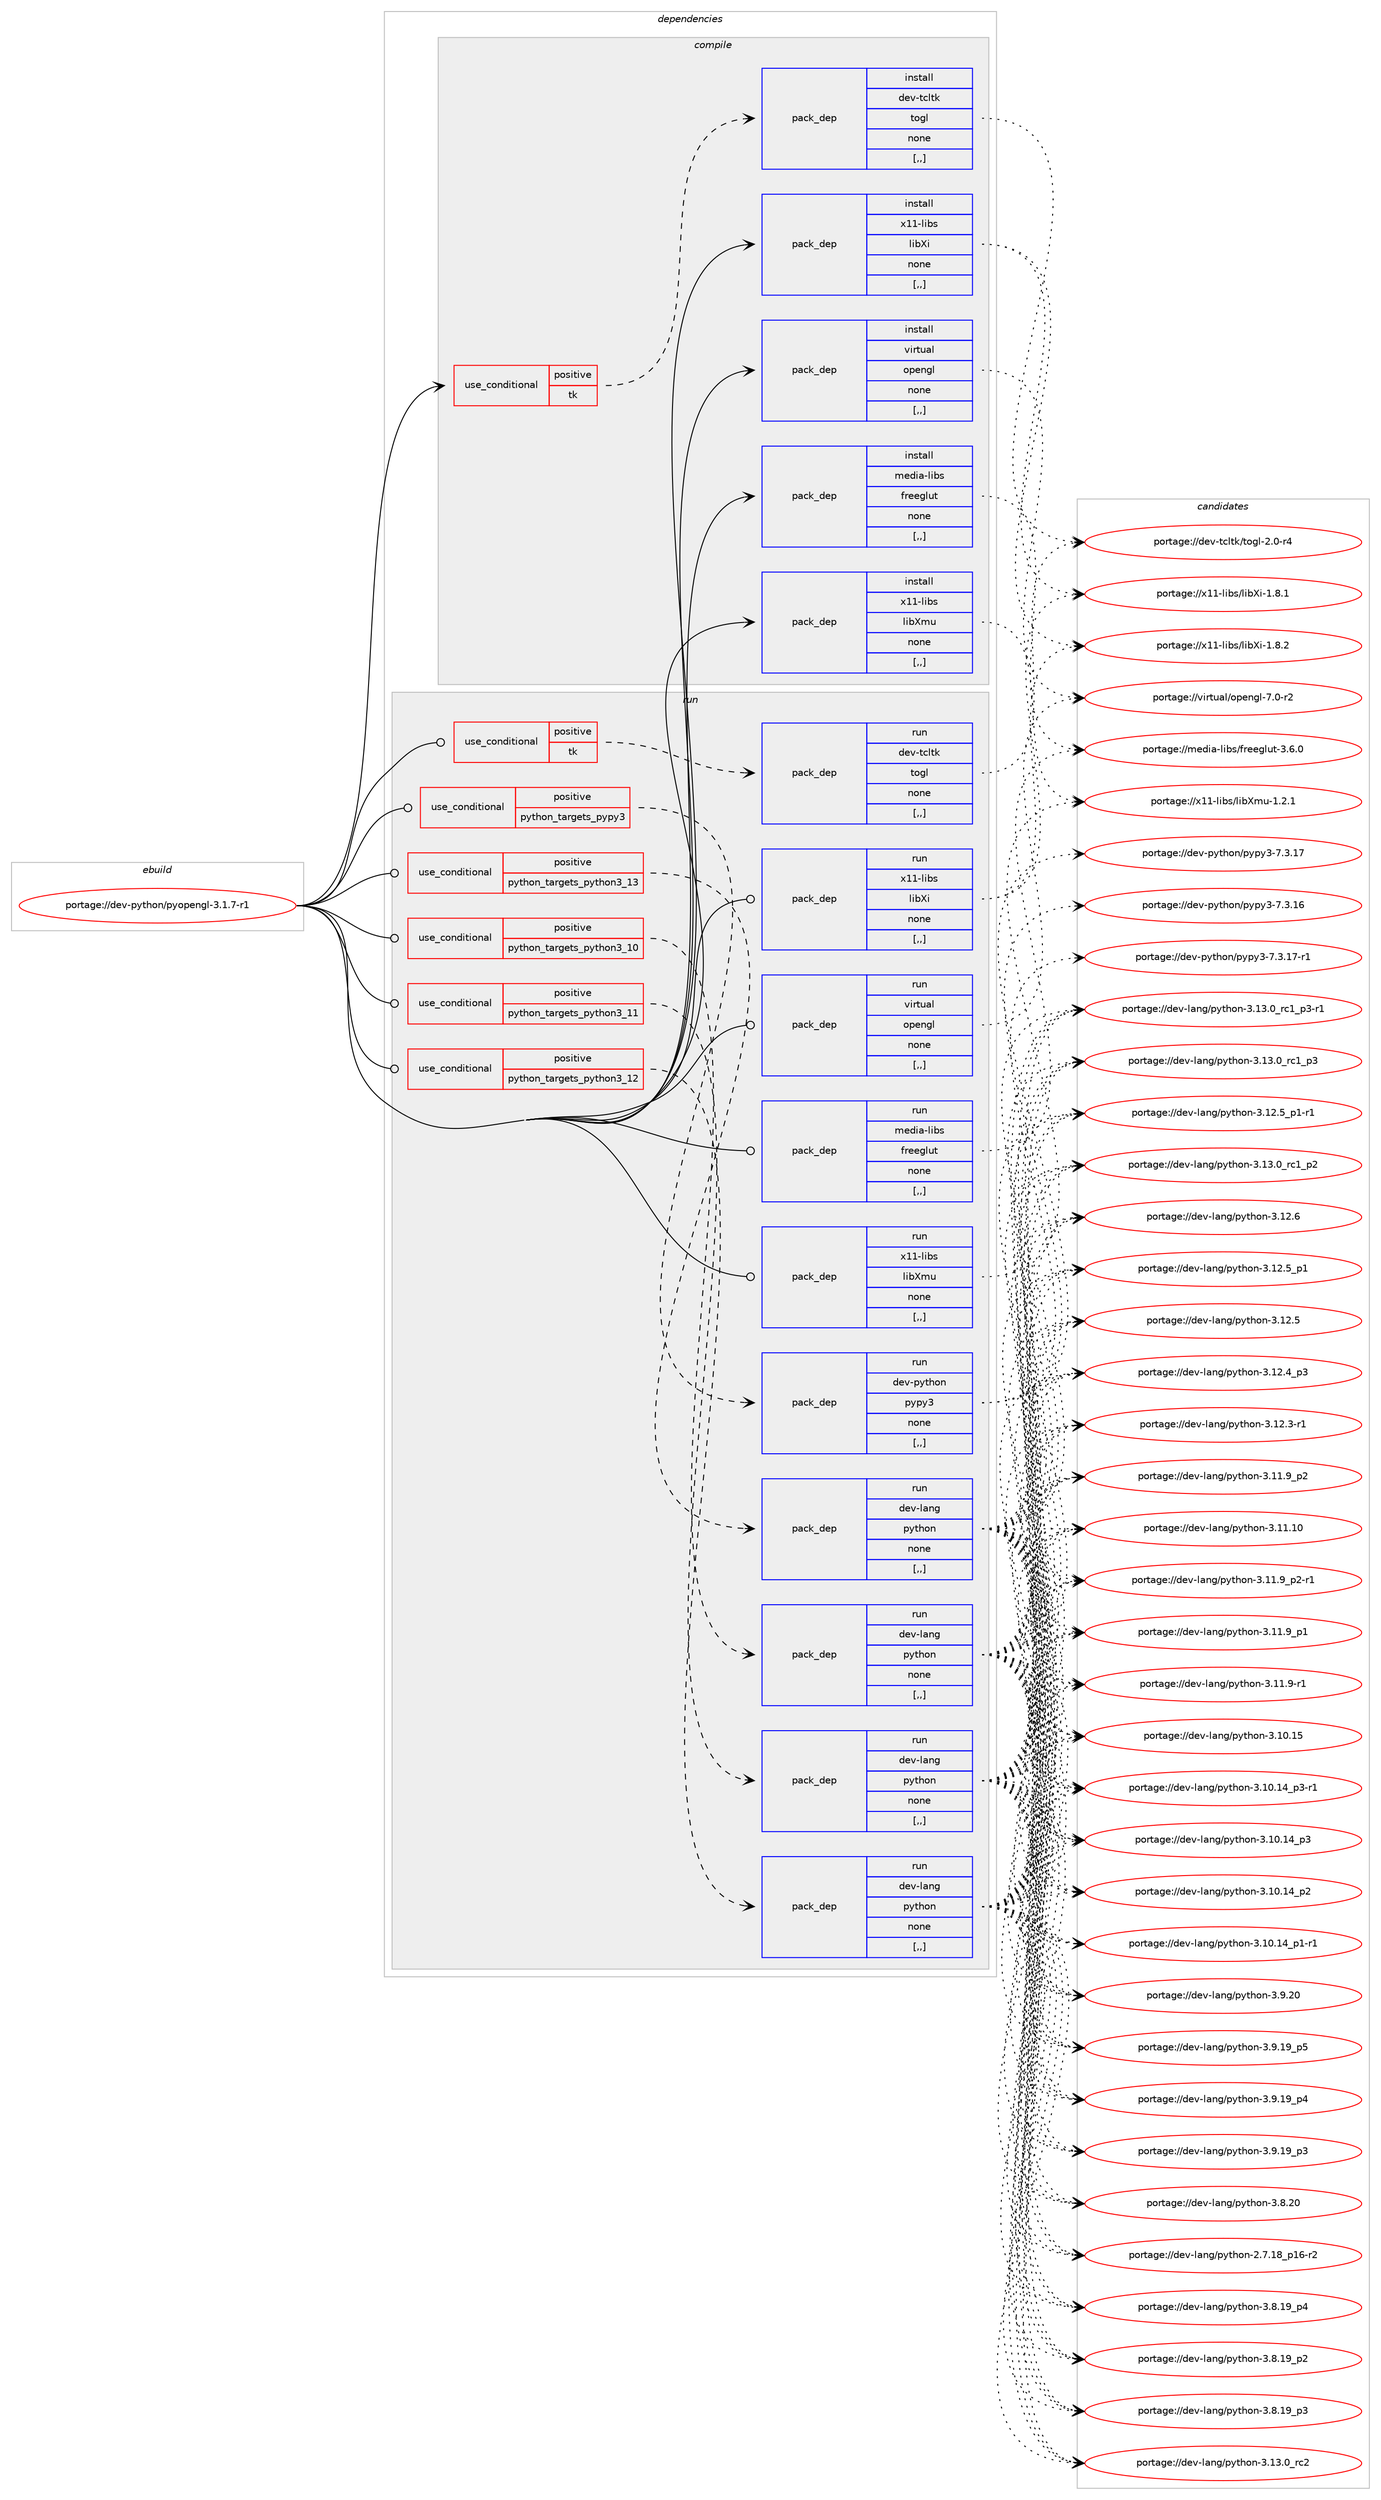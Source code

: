 digraph prolog {

# *************
# Graph options
# *************

newrank=true;
concentrate=true;
compound=true;
graph [rankdir=LR,fontname=Helvetica,fontsize=10,ranksep=1.5];#, ranksep=2.5, nodesep=0.2];
edge  [arrowhead=vee];
node  [fontname=Helvetica,fontsize=10];

# **********
# The ebuild
# **********

subgraph cluster_leftcol {
color=gray;
label=<<i>ebuild</i>>;
id [label="portage://dev-python/pyopengl-3.1.7-r1", color=red, width=4, href="../dev-python/pyopengl-3.1.7-r1.svg"];
}

# ****************
# The dependencies
# ****************

subgraph cluster_midcol {
color=gray;
label=<<i>dependencies</i>>;
subgraph cluster_compile {
fillcolor="#eeeeee";
style=filled;
label=<<i>compile</i>>;
subgraph cond167762 {
dependency652232 [label=<<TABLE BORDER="0" CELLBORDER="1" CELLSPACING="0" CELLPADDING="4"><TR><TD ROWSPAN="3" CELLPADDING="10">use_conditional</TD></TR><TR><TD>positive</TD></TR><TR><TD>tk</TD></TR></TABLE>>, shape=none, color=red];
subgraph pack479641 {
dependency652233 [label=<<TABLE BORDER="0" CELLBORDER="1" CELLSPACING="0" CELLPADDING="4" WIDTH="220"><TR><TD ROWSPAN="6" CELLPADDING="30">pack_dep</TD></TR><TR><TD WIDTH="110">install</TD></TR><TR><TD>dev-tcltk</TD></TR><TR><TD>togl</TD></TR><TR><TD>none</TD></TR><TR><TD>[,,]</TD></TR></TABLE>>, shape=none, color=blue];
}
dependency652232:e -> dependency652233:w [weight=20,style="dashed",arrowhead="vee"];
}
id:e -> dependency652232:w [weight=20,style="solid",arrowhead="vee"];
subgraph pack479642 {
dependency652234 [label=<<TABLE BORDER="0" CELLBORDER="1" CELLSPACING="0" CELLPADDING="4" WIDTH="220"><TR><TD ROWSPAN="6" CELLPADDING="30">pack_dep</TD></TR><TR><TD WIDTH="110">install</TD></TR><TR><TD>media-libs</TD></TR><TR><TD>freeglut</TD></TR><TR><TD>none</TD></TR><TR><TD>[,,]</TD></TR></TABLE>>, shape=none, color=blue];
}
id:e -> dependency652234:w [weight=20,style="solid",arrowhead="vee"];
subgraph pack479643 {
dependency652235 [label=<<TABLE BORDER="0" CELLBORDER="1" CELLSPACING="0" CELLPADDING="4" WIDTH="220"><TR><TD ROWSPAN="6" CELLPADDING="30">pack_dep</TD></TR><TR><TD WIDTH="110">install</TD></TR><TR><TD>virtual</TD></TR><TR><TD>opengl</TD></TR><TR><TD>none</TD></TR><TR><TD>[,,]</TD></TR></TABLE>>, shape=none, color=blue];
}
id:e -> dependency652235:w [weight=20,style="solid",arrowhead="vee"];
subgraph pack479644 {
dependency652236 [label=<<TABLE BORDER="0" CELLBORDER="1" CELLSPACING="0" CELLPADDING="4" WIDTH="220"><TR><TD ROWSPAN="6" CELLPADDING="30">pack_dep</TD></TR><TR><TD WIDTH="110">install</TD></TR><TR><TD>x11-libs</TD></TR><TR><TD>libXi</TD></TR><TR><TD>none</TD></TR><TR><TD>[,,]</TD></TR></TABLE>>, shape=none, color=blue];
}
id:e -> dependency652236:w [weight=20,style="solid",arrowhead="vee"];
subgraph pack479645 {
dependency652237 [label=<<TABLE BORDER="0" CELLBORDER="1" CELLSPACING="0" CELLPADDING="4" WIDTH="220"><TR><TD ROWSPAN="6" CELLPADDING="30">pack_dep</TD></TR><TR><TD WIDTH="110">install</TD></TR><TR><TD>x11-libs</TD></TR><TR><TD>libXmu</TD></TR><TR><TD>none</TD></TR><TR><TD>[,,]</TD></TR></TABLE>>, shape=none, color=blue];
}
id:e -> dependency652237:w [weight=20,style="solid",arrowhead="vee"];
}
subgraph cluster_compileandrun {
fillcolor="#eeeeee";
style=filled;
label=<<i>compile and run</i>>;
}
subgraph cluster_run {
fillcolor="#eeeeee";
style=filled;
label=<<i>run</i>>;
subgraph cond167763 {
dependency652238 [label=<<TABLE BORDER="0" CELLBORDER="1" CELLSPACING="0" CELLPADDING="4"><TR><TD ROWSPAN="3" CELLPADDING="10">use_conditional</TD></TR><TR><TD>positive</TD></TR><TR><TD>python_targets_pypy3</TD></TR></TABLE>>, shape=none, color=red];
subgraph pack479646 {
dependency652239 [label=<<TABLE BORDER="0" CELLBORDER="1" CELLSPACING="0" CELLPADDING="4" WIDTH="220"><TR><TD ROWSPAN="6" CELLPADDING="30">pack_dep</TD></TR><TR><TD WIDTH="110">run</TD></TR><TR><TD>dev-python</TD></TR><TR><TD>pypy3</TD></TR><TR><TD>none</TD></TR><TR><TD>[,,]</TD></TR></TABLE>>, shape=none, color=blue];
}
dependency652238:e -> dependency652239:w [weight=20,style="dashed",arrowhead="vee"];
}
id:e -> dependency652238:w [weight=20,style="solid",arrowhead="odot"];
subgraph cond167764 {
dependency652240 [label=<<TABLE BORDER="0" CELLBORDER="1" CELLSPACING="0" CELLPADDING="4"><TR><TD ROWSPAN="3" CELLPADDING="10">use_conditional</TD></TR><TR><TD>positive</TD></TR><TR><TD>python_targets_python3_10</TD></TR></TABLE>>, shape=none, color=red];
subgraph pack479647 {
dependency652241 [label=<<TABLE BORDER="0" CELLBORDER="1" CELLSPACING="0" CELLPADDING="4" WIDTH="220"><TR><TD ROWSPAN="6" CELLPADDING="30">pack_dep</TD></TR><TR><TD WIDTH="110">run</TD></TR><TR><TD>dev-lang</TD></TR><TR><TD>python</TD></TR><TR><TD>none</TD></TR><TR><TD>[,,]</TD></TR></TABLE>>, shape=none, color=blue];
}
dependency652240:e -> dependency652241:w [weight=20,style="dashed",arrowhead="vee"];
}
id:e -> dependency652240:w [weight=20,style="solid",arrowhead="odot"];
subgraph cond167765 {
dependency652242 [label=<<TABLE BORDER="0" CELLBORDER="1" CELLSPACING="0" CELLPADDING="4"><TR><TD ROWSPAN="3" CELLPADDING="10">use_conditional</TD></TR><TR><TD>positive</TD></TR><TR><TD>python_targets_python3_11</TD></TR></TABLE>>, shape=none, color=red];
subgraph pack479648 {
dependency652243 [label=<<TABLE BORDER="0" CELLBORDER="1" CELLSPACING="0" CELLPADDING="4" WIDTH="220"><TR><TD ROWSPAN="6" CELLPADDING="30">pack_dep</TD></TR><TR><TD WIDTH="110">run</TD></TR><TR><TD>dev-lang</TD></TR><TR><TD>python</TD></TR><TR><TD>none</TD></TR><TR><TD>[,,]</TD></TR></TABLE>>, shape=none, color=blue];
}
dependency652242:e -> dependency652243:w [weight=20,style="dashed",arrowhead="vee"];
}
id:e -> dependency652242:w [weight=20,style="solid",arrowhead="odot"];
subgraph cond167766 {
dependency652244 [label=<<TABLE BORDER="0" CELLBORDER="1" CELLSPACING="0" CELLPADDING="4"><TR><TD ROWSPAN="3" CELLPADDING="10">use_conditional</TD></TR><TR><TD>positive</TD></TR><TR><TD>python_targets_python3_12</TD></TR></TABLE>>, shape=none, color=red];
subgraph pack479649 {
dependency652245 [label=<<TABLE BORDER="0" CELLBORDER="1" CELLSPACING="0" CELLPADDING="4" WIDTH="220"><TR><TD ROWSPAN="6" CELLPADDING="30">pack_dep</TD></TR><TR><TD WIDTH="110">run</TD></TR><TR><TD>dev-lang</TD></TR><TR><TD>python</TD></TR><TR><TD>none</TD></TR><TR><TD>[,,]</TD></TR></TABLE>>, shape=none, color=blue];
}
dependency652244:e -> dependency652245:w [weight=20,style="dashed",arrowhead="vee"];
}
id:e -> dependency652244:w [weight=20,style="solid",arrowhead="odot"];
subgraph cond167767 {
dependency652246 [label=<<TABLE BORDER="0" CELLBORDER="1" CELLSPACING="0" CELLPADDING="4"><TR><TD ROWSPAN="3" CELLPADDING="10">use_conditional</TD></TR><TR><TD>positive</TD></TR><TR><TD>python_targets_python3_13</TD></TR></TABLE>>, shape=none, color=red];
subgraph pack479650 {
dependency652247 [label=<<TABLE BORDER="0" CELLBORDER="1" CELLSPACING="0" CELLPADDING="4" WIDTH="220"><TR><TD ROWSPAN="6" CELLPADDING="30">pack_dep</TD></TR><TR><TD WIDTH="110">run</TD></TR><TR><TD>dev-lang</TD></TR><TR><TD>python</TD></TR><TR><TD>none</TD></TR><TR><TD>[,,]</TD></TR></TABLE>>, shape=none, color=blue];
}
dependency652246:e -> dependency652247:w [weight=20,style="dashed",arrowhead="vee"];
}
id:e -> dependency652246:w [weight=20,style="solid",arrowhead="odot"];
subgraph cond167768 {
dependency652248 [label=<<TABLE BORDER="0" CELLBORDER="1" CELLSPACING="0" CELLPADDING="4"><TR><TD ROWSPAN="3" CELLPADDING="10">use_conditional</TD></TR><TR><TD>positive</TD></TR><TR><TD>tk</TD></TR></TABLE>>, shape=none, color=red];
subgraph pack479651 {
dependency652249 [label=<<TABLE BORDER="0" CELLBORDER="1" CELLSPACING="0" CELLPADDING="4" WIDTH="220"><TR><TD ROWSPAN="6" CELLPADDING="30">pack_dep</TD></TR><TR><TD WIDTH="110">run</TD></TR><TR><TD>dev-tcltk</TD></TR><TR><TD>togl</TD></TR><TR><TD>none</TD></TR><TR><TD>[,,]</TD></TR></TABLE>>, shape=none, color=blue];
}
dependency652248:e -> dependency652249:w [weight=20,style="dashed",arrowhead="vee"];
}
id:e -> dependency652248:w [weight=20,style="solid",arrowhead="odot"];
subgraph pack479652 {
dependency652250 [label=<<TABLE BORDER="0" CELLBORDER="1" CELLSPACING="0" CELLPADDING="4" WIDTH="220"><TR><TD ROWSPAN="6" CELLPADDING="30">pack_dep</TD></TR><TR><TD WIDTH="110">run</TD></TR><TR><TD>media-libs</TD></TR><TR><TD>freeglut</TD></TR><TR><TD>none</TD></TR><TR><TD>[,,]</TD></TR></TABLE>>, shape=none, color=blue];
}
id:e -> dependency652250:w [weight=20,style="solid",arrowhead="odot"];
subgraph pack479653 {
dependency652251 [label=<<TABLE BORDER="0" CELLBORDER="1" CELLSPACING="0" CELLPADDING="4" WIDTH="220"><TR><TD ROWSPAN="6" CELLPADDING="30">pack_dep</TD></TR><TR><TD WIDTH="110">run</TD></TR><TR><TD>virtual</TD></TR><TR><TD>opengl</TD></TR><TR><TD>none</TD></TR><TR><TD>[,,]</TD></TR></TABLE>>, shape=none, color=blue];
}
id:e -> dependency652251:w [weight=20,style="solid",arrowhead="odot"];
subgraph pack479654 {
dependency652252 [label=<<TABLE BORDER="0" CELLBORDER="1" CELLSPACING="0" CELLPADDING="4" WIDTH="220"><TR><TD ROWSPAN="6" CELLPADDING="30">pack_dep</TD></TR><TR><TD WIDTH="110">run</TD></TR><TR><TD>x11-libs</TD></TR><TR><TD>libXi</TD></TR><TR><TD>none</TD></TR><TR><TD>[,,]</TD></TR></TABLE>>, shape=none, color=blue];
}
id:e -> dependency652252:w [weight=20,style="solid",arrowhead="odot"];
subgraph pack479655 {
dependency652253 [label=<<TABLE BORDER="0" CELLBORDER="1" CELLSPACING="0" CELLPADDING="4" WIDTH="220"><TR><TD ROWSPAN="6" CELLPADDING="30">pack_dep</TD></TR><TR><TD WIDTH="110">run</TD></TR><TR><TD>x11-libs</TD></TR><TR><TD>libXmu</TD></TR><TR><TD>none</TD></TR><TR><TD>[,,]</TD></TR></TABLE>>, shape=none, color=blue];
}
id:e -> dependency652253:w [weight=20,style="solid",arrowhead="odot"];
}
}

# **************
# The candidates
# **************

subgraph cluster_choices {
rank=same;
color=gray;
label=<<i>candidates</i>>;

subgraph choice479641 {
color=black;
nodesep=1;
choice100101118451169910811610747116111103108455046484511452 [label="portage://dev-tcltk/togl-2.0-r4", color=red, width=4,href="../dev-tcltk/togl-2.0-r4.svg"];
dependency652233:e -> choice100101118451169910811610747116111103108455046484511452:w [style=dotted,weight="100"];
}
subgraph choice479642 {
color=black;
nodesep=1;
choice10910110010597451081059811547102114101101103108117116455146544648 [label="portage://media-libs/freeglut-3.6.0", color=red, width=4,href="../media-libs/freeglut-3.6.0.svg"];
dependency652234:e -> choice10910110010597451081059811547102114101101103108117116455146544648:w [style=dotted,weight="100"];
}
subgraph choice479643 {
color=black;
nodesep=1;
choice1181051141161179710847111112101110103108455546484511450 [label="portage://virtual/opengl-7.0-r2", color=red, width=4,href="../virtual/opengl-7.0-r2.svg"];
dependency652235:e -> choice1181051141161179710847111112101110103108455546484511450:w [style=dotted,weight="100"];
}
subgraph choice479644 {
color=black;
nodesep=1;
choice12049494510810598115471081059888105454946564650 [label="portage://x11-libs/libXi-1.8.2", color=red, width=4,href="../x11-libs/libXi-1.8.2.svg"];
choice12049494510810598115471081059888105454946564649 [label="portage://x11-libs/libXi-1.8.1", color=red, width=4,href="../x11-libs/libXi-1.8.1.svg"];
dependency652236:e -> choice12049494510810598115471081059888105454946564650:w [style=dotted,weight="100"];
dependency652236:e -> choice12049494510810598115471081059888105454946564649:w [style=dotted,weight="100"];
}
subgraph choice479645 {
color=black;
nodesep=1;
choice12049494510810598115471081059888109117454946504649 [label="portage://x11-libs/libXmu-1.2.1", color=red, width=4,href="../x11-libs/libXmu-1.2.1.svg"];
dependency652237:e -> choice12049494510810598115471081059888109117454946504649:w [style=dotted,weight="100"];
}
subgraph choice479646 {
color=black;
nodesep=1;
choice100101118451121211161041111104711212111212151455546514649554511449 [label="portage://dev-python/pypy3-7.3.17-r1", color=red, width=4,href="../dev-python/pypy3-7.3.17-r1.svg"];
choice10010111845112121116104111110471121211121215145554651464955 [label="portage://dev-python/pypy3-7.3.17", color=red, width=4,href="../dev-python/pypy3-7.3.17.svg"];
choice10010111845112121116104111110471121211121215145554651464954 [label="portage://dev-python/pypy3-7.3.16", color=red, width=4,href="../dev-python/pypy3-7.3.16.svg"];
dependency652239:e -> choice100101118451121211161041111104711212111212151455546514649554511449:w [style=dotted,weight="100"];
dependency652239:e -> choice10010111845112121116104111110471121211121215145554651464955:w [style=dotted,weight="100"];
dependency652239:e -> choice10010111845112121116104111110471121211121215145554651464954:w [style=dotted,weight="100"];
}
subgraph choice479647 {
color=black;
nodesep=1;
choice10010111845108971101034711212111610411111045514649514648951149950 [label="portage://dev-lang/python-3.13.0_rc2", color=red, width=4,href="../dev-lang/python-3.13.0_rc2.svg"];
choice1001011184510897110103471121211161041111104551464951464895114994995112514511449 [label="portage://dev-lang/python-3.13.0_rc1_p3-r1", color=red, width=4,href="../dev-lang/python-3.13.0_rc1_p3-r1.svg"];
choice100101118451089711010347112121116104111110455146495146489511499499511251 [label="portage://dev-lang/python-3.13.0_rc1_p3", color=red, width=4,href="../dev-lang/python-3.13.0_rc1_p3.svg"];
choice100101118451089711010347112121116104111110455146495146489511499499511250 [label="portage://dev-lang/python-3.13.0_rc1_p2", color=red, width=4,href="../dev-lang/python-3.13.0_rc1_p2.svg"];
choice10010111845108971101034711212111610411111045514649504654 [label="portage://dev-lang/python-3.12.6", color=red, width=4,href="../dev-lang/python-3.12.6.svg"];
choice1001011184510897110103471121211161041111104551464950465395112494511449 [label="portage://dev-lang/python-3.12.5_p1-r1", color=red, width=4,href="../dev-lang/python-3.12.5_p1-r1.svg"];
choice100101118451089711010347112121116104111110455146495046539511249 [label="portage://dev-lang/python-3.12.5_p1", color=red, width=4,href="../dev-lang/python-3.12.5_p1.svg"];
choice10010111845108971101034711212111610411111045514649504653 [label="portage://dev-lang/python-3.12.5", color=red, width=4,href="../dev-lang/python-3.12.5.svg"];
choice100101118451089711010347112121116104111110455146495046529511251 [label="portage://dev-lang/python-3.12.4_p3", color=red, width=4,href="../dev-lang/python-3.12.4_p3.svg"];
choice100101118451089711010347112121116104111110455146495046514511449 [label="portage://dev-lang/python-3.12.3-r1", color=red, width=4,href="../dev-lang/python-3.12.3-r1.svg"];
choice1001011184510897110103471121211161041111104551464949464948 [label="portage://dev-lang/python-3.11.10", color=red, width=4,href="../dev-lang/python-3.11.10.svg"];
choice1001011184510897110103471121211161041111104551464949465795112504511449 [label="portage://dev-lang/python-3.11.9_p2-r1", color=red, width=4,href="../dev-lang/python-3.11.9_p2-r1.svg"];
choice100101118451089711010347112121116104111110455146494946579511250 [label="portage://dev-lang/python-3.11.9_p2", color=red, width=4,href="../dev-lang/python-3.11.9_p2.svg"];
choice100101118451089711010347112121116104111110455146494946579511249 [label="portage://dev-lang/python-3.11.9_p1", color=red, width=4,href="../dev-lang/python-3.11.9_p1.svg"];
choice100101118451089711010347112121116104111110455146494946574511449 [label="portage://dev-lang/python-3.11.9-r1", color=red, width=4,href="../dev-lang/python-3.11.9-r1.svg"];
choice1001011184510897110103471121211161041111104551464948464953 [label="portage://dev-lang/python-3.10.15", color=red, width=4,href="../dev-lang/python-3.10.15.svg"];
choice100101118451089711010347112121116104111110455146494846495295112514511449 [label="portage://dev-lang/python-3.10.14_p3-r1", color=red, width=4,href="../dev-lang/python-3.10.14_p3-r1.svg"];
choice10010111845108971101034711212111610411111045514649484649529511251 [label="portage://dev-lang/python-3.10.14_p3", color=red, width=4,href="../dev-lang/python-3.10.14_p3.svg"];
choice10010111845108971101034711212111610411111045514649484649529511250 [label="portage://dev-lang/python-3.10.14_p2", color=red, width=4,href="../dev-lang/python-3.10.14_p2.svg"];
choice100101118451089711010347112121116104111110455146494846495295112494511449 [label="portage://dev-lang/python-3.10.14_p1-r1", color=red, width=4,href="../dev-lang/python-3.10.14_p1-r1.svg"];
choice10010111845108971101034711212111610411111045514657465048 [label="portage://dev-lang/python-3.9.20", color=red, width=4,href="../dev-lang/python-3.9.20.svg"];
choice100101118451089711010347112121116104111110455146574649579511253 [label="portage://dev-lang/python-3.9.19_p5", color=red, width=4,href="../dev-lang/python-3.9.19_p5.svg"];
choice100101118451089711010347112121116104111110455146574649579511252 [label="portage://dev-lang/python-3.9.19_p4", color=red, width=4,href="../dev-lang/python-3.9.19_p4.svg"];
choice100101118451089711010347112121116104111110455146574649579511251 [label="portage://dev-lang/python-3.9.19_p3", color=red, width=4,href="../dev-lang/python-3.9.19_p3.svg"];
choice10010111845108971101034711212111610411111045514656465048 [label="portage://dev-lang/python-3.8.20", color=red, width=4,href="../dev-lang/python-3.8.20.svg"];
choice100101118451089711010347112121116104111110455146564649579511252 [label="portage://dev-lang/python-3.8.19_p4", color=red, width=4,href="../dev-lang/python-3.8.19_p4.svg"];
choice100101118451089711010347112121116104111110455146564649579511251 [label="portage://dev-lang/python-3.8.19_p3", color=red, width=4,href="../dev-lang/python-3.8.19_p3.svg"];
choice100101118451089711010347112121116104111110455146564649579511250 [label="portage://dev-lang/python-3.8.19_p2", color=red, width=4,href="../dev-lang/python-3.8.19_p2.svg"];
choice100101118451089711010347112121116104111110455046554649569511249544511450 [label="portage://dev-lang/python-2.7.18_p16-r2", color=red, width=4,href="../dev-lang/python-2.7.18_p16-r2.svg"];
dependency652241:e -> choice10010111845108971101034711212111610411111045514649514648951149950:w [style=dotted,weight="100"];
dependency652241:e -> choice1001011184510897110103471121211161041111104551464951464895114994995112514511449:w [style=dotted,weight="100"];
dependency652241:e -> choice100101118451089711010347112121116104111110455146495146489511499499511251:w [style=dotted,weight="100"];
dependency652241:e -> choice100101118451089711010347112121116104111110455146495146489511499499511250:w [style=dotted,weight="100"];
dependency652241:e -> choice10010111845108971101034711212111610411111045514649504654:w [style=dotted,weight="100"];
dependency652241:e -> choice1001011184510897110103471121211161041111104551464950465395112494511449:w [style=dotted,weight="100"];
dependency652241:e -> choice100101118451089711010347112121116104111110455146495046539511249:w [style=dotted,weight="100"];
dependency652241:e -> choice10010111845108971101034711212111610411111045514649504653:w [style=dotted,weight="100"];
dependency652241:e -> choice100101118451089711010347112121116104111110455146495046529511251:w [style=dotted,weight="100"];
dependency652241:e -> choice100101118451089711010347112121116104111110455146495046514511449:w [style=dotted,weight="100"];
dependency652241:e -> choice1001011184510897110103471121211161041111104551464949464948:w [style=dotted,weight="100"];
dependency652241:e -> choice1001011184510897110103471121211161041111104551464949465795112504511449:w [style=dotted,weight="100"];
dependency652241:e -> choice100101118451089711010347112121116104111110455146494946579511250:w [style=dotted,weight="100"];
dependency652241:e -> choice100101118451089711010347112121116104111110455146494946579511249:w [style=dotted,weight="100"];
dependency652241:e -> choice100101118451089711010347112121116104111110455146494946574511449:w [style=dotted,weight="100"];
dependency652241:e -> choice1001011184510897110103471121211161041111104551464948464953:w [style=dotted,weight="100"];
dependency652241:e -> choice100101118451089711010347112121116104111110455146494846495295112514511449:w [style=dotted,weight="100"];
dependency652241:e -> choice10010111845108971101034711212111610411111045514649484649529511251:w [style=dotted,weight="100"];
dependency652241:e -> choice10010111845108971101034711212111610411111045514649484649529511250:w [style=dotted,weight="100"];
dependency652241:e -> choice100101118451089711010347112121116104111110455146494846495295112494511449:w [style=dotted,weight="100"];
dependency652241:e -> choice10010111845108971101034711212111610411111045514657465048:w [style=dotted,weight="100"];
dependency652241:e -> choice100101118451089711010347112121116104111110455146574649579511253:w [style=dotted,weight="100"];
dependency652241:e -> choice100101118451089711010347112121116104111110455146574649579511252:w [style=dotted,weight="100"];
dependency652241:e -> choice100101118451089711010347112121116104111110455146574649579511251:w [style=dotted,weight="100"];
dependency652241:e -> choice10010111845108971101034711212111610411111045514656465048:w [style=dotted,weight="100"];
dependency652241:e -> choice100101118451089711010347112121116104111110455146564649579511252:w [style=dotted,weight="100"];
dependency652241:e -> choice100101118451089711010347112121116104111110455146564649579511251:w [style=dotted,weight="100"];
dependency652241:e -> choice100101118451089711010347112121116104111110455146564649579511250:w [style=dotted,weight="100"];
dependency652241:e -> choice100101118451089711010347112121116104111110455046554649569511249544511450:w [style=dotted,weight="100"];
}
subgraph choice479648 {
color=black;
nodesep=1;
choice10010111845108971101034711212111610411111045514649514648951149950 [label="portage://dev-lang/python-3.13.0_rc2", color=red, width=4,href="../dev-lang/python-3.13.0_rc2.svg"];
choice1001011184510897110103471121211161041111104551464951464895114994995112514511449 [label="portage://dev-lang/python-3.13.0_rc1_p3-r1", color=red, width=4,href="../dev-lang/python-3.13.0_rc1_p3-r1.svg"];
choice100101118451089711010347112121116104111110455146495146489511499499511251 [label="portage://dev-lang/python-3.13.0_rc1_p3", color=red, width=4,href="../dev-lang/python-3.13.0_rc1_p3.svg"];
choice100101118451089711010347112121116104111110455146495146489511499499511250 [label="portage://dev-lang/python-3.13.0_rc1_p2", color=red, width=4,href="../dev-lang/python-3.13.0_rc1_p2.svg"];
choice10010111845108971101034711212111610411111045514649504654 [label="portage://dev-lang/python-3.12.6", color=red, width=4,href="../dev-lang/python-3.12.6.svg"];
choice1001011184510897110103471121211161041111104551464950465395112494511449 [label="portage://dev-lang/python-3.12.5_p1-r1", color=red, width=4,href="../dev-lang/python-3.12.5_p1-r1.svg"];
choice100101118451089711010347112121116104111110455146495046539511249 [label="portage://dev-lang/python-3.12.5_p1", color=red, width=4,href="../dev-lang/python-3.12.5_p1.svg"];
choice10010111845108971101034711212111610411111045514649504653 [label="portage://dev-lang/python-3.12.5", color=red, width=4,href="../dev-lang/python-3.12.5.svg"];
choice100101118451089711010347112121116104111110455146495046529511251 [label="portage://dev-lang/python-3.12.4_p3", color=red, width=4,href="../dev-lang/python-3.12.4_p3.svg"];
choice100101118451089711010347112121116104111110455146495046514511449 [label="portage://dev-lang/python-3.12.3-r1", color=red, width=4,href="../dev-lang/python-3.12.3-r1.svg"];
choice1001011184510897110103471121211161041111104551464949464948 [label="portage://dev-lang/python-3.11.10", color=red, width=4,href="../dev-lang/python-3.11.10.svg"];
choice1001011184510897110103471121211161041111104551464949465795112504511449 [label="portage://dev-lang/python-3.11.9_p2-r1", color=red, width=4,href="../dev-lang/python-3.11.9_p2-r1.svg"];
choice100101118451089711010347112121116104111110455146494946579511250 [label="portage://dev-lang/python-3.11.9_p2", color=red, width=4,href="../dev-lang/python-3.11.9_p2.svg"];
choice100101118451089711010347112121116104111110455146494946579511249 [label="portage://dev-lang/python-3.11.9_p1", color=red, width=4,href="../dev-lang/python-3.11.9_p1.svg"];
choice100101118451089711010347112121116104111110455146494946574511449 [label="portage://dev-lang/python-3.11.9-r1", color=red, width=4,href="../dev-lang/python-3.11.9-r1.svg"];
choice1001011184510897110103471121211161041111104551464948464953 [label="portage://dev-lang/python-3.10.15", color=red, width=4,href="../dev-lang/python-3.10.15.svg"];
choice100101118451089711010347112121116104111110455146494846495295112514511449 [label="portage://dev-lang/python-3.10.14_p3-r1", color=red, width=4,href="../dev-lang/python-3.10.14_p3-r1.svg"];
choice10010111845108971101034711212111610411111045514649484649529511251 [label="portage://dev-lang/python-3.10.14_p3", color=red, width=4,href="../dev-lang/python-3.10.14_p3.svg"];
choice10010111845108971101034711212111610411111045514649484649529511250 [label="portage://dev-lang/python-3.10.14_p2", color=red, width=4,href="../dev-lang/python-3.10.14_p2.svg"];
choice100101118451089711010347112121116104111110455146494846495295112494511449 [label="portage://dev-lang/python-3.10.14_p1-r1", color=red, width=4,href="../dev-lang/python-3.10.14_p1-r1.svg"];
choice10010111845108971101034711212111610411111045514657465048 [label="portage://dev-lang/python-3.9.20", color=red, width=4,href="../dev-lang/python-3.9.20.svg"];
choice100101118451089711010347112121116104111110455146574649579511253 [label="portage://dev-lang/python-3.9.19_p5", color=red, width=4,href="../dev-lang/python-3.9.19_p5.svg"];
choice100101118451089711010347112121116104111110455146574649579511252 [label="portage://dev-lang/python-3.9.19_p4", color=red, width=4,href="../dev-lang/python-3.9.19_p4.svg"];
choice100101118451089711010347112121116104111110455146574649579511251 [label="portage://dev-lang/python-3.9.19_p3", color=red, width=4,href="../dev-lang/python-3.9.19_p3.svg"];
choice10010111845108971101034711212111610411111045514656465048 [label="portage://dev-lang/python-3.8.20", color=red, width=4,href="../dev-lang/python-3.8.20.svg"];
choice100101118451089711010347112121116104111110455146564649579511252 [label="portage://dev-lang/python-3.8.19_p4", color=red, width=4,href="../dev-lang/python-3.8.19_p4.svg"];
choice100101118451089711010347112121116104111110455146564649579511251 [label="portage://dev-lang/python-3.8.19_p3", color=red, width=4,href="../dev-lang/python-3.8.19_p3.svg"];
choice100101118451089711010347112121116104111110455146564649579511250 [label="portage://dev-lang/python-3.8.19_p2", color=red, width=4,href="../dev-lang/python-3.8.19_p2.svg"];
choice100101118451089711010347112121116104111110455046554649569511249544511450 [label="portage://dev-lang/python-2.7.18_p16-r2", color=red, width=4,href="../dev-lang/python-2.7.18_p16-r2.svg"];
dependency652243:e -> choice10010111845108971101034711212111610411111045514649514648951149950:w [style=dotted,weight="100"];
dependency652243:e -> choice1001011184510897110103471121211161041111104551464951464895114994995112514511449:w [style=dotted,weight="100"];
dependency652243:e -> choice100101118451089711010347112121116104111110455146495146489511499499511251:w [style=dotted,weight="100"];
dependency652243:e -> choice100101118451089711010347112121116104111110455146495146489511499499511250:w [style=dotted,weight="100"];
dependency652243:e -> choice10010111845108971101034711212111610411111045514649504654:w [style=dotted,weight="100"];
dependency652243:e -> choice1001011184510897110103471121211161041111104551464950465395112494511449:w [style=dotted,weight="100"];
dependency652243:e -> choice100101118451089711010347112121116104111110455146495046539511249:w [style=dotted,weight="100"];
dependency652243:e -> choice10010111845108971101034711212111610411111045514649504653:w [style=dotted,weight="100"];
dependency652243:e -> choice100101118451089711010347112121116104111110455146495046529511251:w [style=dotted,weight="100"];
dependency652243:e -> choice100101118451089711010347112121116104111110455146495046514511449:w [style=dotted,weight="100"];
dependency652243:e -> choice1001011184510897110103471121211161041111104551464949464948:w [style=dotted,weight="100"];
dependency652243:e -> choice1001011184510897110103471121211161041111104551464949465795112504511449:w [style=dotted,weight="100"];
dependency652243:e -> choice100101118451089711010347112121116104111110455146494946579511250:w [style=dotted,weight="100"];
dependency652243:e -> choice100101118451089711010347112121116104111110455146494946579511249:w [style=dotted,weight="100"];
dependency652243:e -> choice100101118451089711010347112121116104111110455146494946574511449:w [style=dotted,weight="100"];
dependency652243:e -> choice1001011184510897110103471121211161041111104551464948464953:w [style=dotted,weight="100"];
dependency652243:e -> choice100101118451089711010347112121116104111110455146494846495295112514511449:w [style=dotted,weight="100"];
dependency652243:e -> choice10010111845108971101034711212111610411111045514649484649529511251:w [style=dotted,weight="100"];
dependency652243:e -> choice10010111845108971101034711212111610411111045514649484649529511250:w [style=dotted,weight="100"];
dependency652243:e -> choice100101118451089711010347112121116104111110455146494846495295112494511449:w [style=dotted,weight="100"];
dependency652243:e -> choice10010111845108971101034711212111610411111045514657465048:w [style=dotted,weight="100"];
dependency652243:e -> choice100101118451089711010347112121116104111110455146574649579511253:w [style=dotted,weight="100"];
dependency652243:e -> choice100101118451089711010347112121116104111110455146574649579511252:w [style=dotted,weight="100"];
dependency652243:e -> choice100101118451089711010347112121116104111110455146574649579511251:w [style=dotted,weight="100"];
dependency652243:e -> choice10010111845108971101034711212111610411111045514656465048:w [style=dotted,weight="100"];
dependency652243:e -> choice100101118451089711010347112121116104111110455146564649579511252:w [style=dotted,weight="100"];
dependency652243:e -> choice100101118451089711010347112121116104111110455146564649579511251:w [style=dotted,weight="100"];
dependency652243:e -> choice100101118451089711010347112121116104111110455146564649579511250:w [style=dotted,weight="100"];
dependency652243:e -> choice100101118451089711010347112121116104111110455046554649569511249544511450:w [style=dotted,weight="100"];
}
subgraph choice479649 {
color=black;
nodesep=1;
choice10010111845108971101034711212111610411111045514649514648951149950 [label="portage://dev-lang/python-3.13.0_rc2", color=red, width=4,href="../dev-lang/python-3.13.0_rc2.svg"];
choice1001011184510897110103471121211161041111104551464951464895114994995112514511449 [label="portage://dev-lang/python-3.13.0_rc1_p3-r1", color=red, width=4,href="../dev-lang/python-3.13.0_rc1_p3-r1.svg"];
choice100101118451089711010347112121116104111110455146495146489511499499511251 [label="portage://dev-lang/python-3.13.0_rc1_p3", color=red, width=4,href="../dev-lang/python-3.13.0_rc1_p3.svg"];
choice100101118451089711010347112121116104111110455146495146489511499499511250 [label="portage://dev-lang/python-3.13.0_rc1_p2", color=red, width=4,href="../dev-lang/python-3.13.0_rc1_p2.svg"];
choice10010111845108971101034711212111610411111045514649504654 [label="portage://dev-lang/python-3.12.6", color=red, width=4,href="../dev-lang/python-3.12.6.svg"];
choice1001011184510897110103471121211161041111104551464950465395112494511449 [label="portage://dev-lang/python-3.12.5_p1-r1", color=red, width=4,href="../dev-lang/python-3.12.5_p1-r1.svg"];
choice100101118451089711010347112121116104111110455146495046539511249 [label="portage://dev-lang/python-3.12.5_p1", color=red, width=4,href="../dev-lang/python-3.12.5_p1.svg"];
choice10010111845108971101034711212111610411111045514649504653 [label="portage://dev-lang/python-3.12.5", color=red, width=4,href="../dev-lang/python-3.12.5.svg"];
choice100101118451089711010347112121116104111110455146495046529511251 [label="portage://dev-lang/python-3.12.4_p3", color=red, width=4,href="../dev-lang/python-3.12.4_p3.svg"];
choice100101118451089711010347112121116104111110455146495046514511449 [label="portage://dev-lang/python-3.12.3-r1", color=red, width=4,href="../dev-lang/python-3.12.3-r1.svg"];
choice1001011184510897110103471121211161041111104551464949464948 [label="portage://dev-lang/python-3.11.10", color=red, width=4,href="../dev-lang/python-3.11.10.svg"];
choice1001011184510897110103471121211161041111104551464949465795112504511449 [label="portage://dev-lang/python-3.11.9_p2-r1", color=red, width=4,href="../dev-lang/python-3.11.9_p2-r1.svg"];
choice100101118451089711010347112121116104111110455146494946579511250 [label="portage://dev-lang/python-3.11.9_p2", color=red, width=4,href="../dev-lang/python-3.11.9_p2.svg"];
choice100101118451089711010347112121116104111110455146494946579511249 [label="portage://dev-lang/python-3.11.9_p1", color=red, width=4,href="../dev-lang/python-3.11.9_p1.svg"];
choice100101118451089711010347112121116104111110455146494946574511449 [label="portage://dev-lang/python-3.11.9-r1", color=red, width=4,href="../dev-lang/python-3.11.9-r1.svg"];
choice1001011184510897110103471121211161041111104551464948464953 [label="portage://dev-lang/python-3.10.15", color=red, width=4,href="../dev-lang/python-3.10.15.svg"];
choice100101118451089711010347112121116104111110455146494846495295112514511449 [label="portage://dev-lang/python-3.10.14_p3-r1", color=red, width=4,href="../dev-lang/python-3.10.14_p3-r1.svg"];
choice10010111845108971101034711212111610411111045514649484649529511251 [label="portage://dev-lang/python-3.10.14_p3", color=red, width=4,href="../dev-lang/python-3.10.14_p3.svg"];
choice10010111845108971101034711212111610411111045514649484649529511250 [label="portage://dev-lang/python-3.10.14_p2", color=red, width=4,href="../dev-lang/python-3.10.14_p2.svg"];
choice100101118451089711010347112121116104111110455146494846495295112494511449 [label="portage://dev-lang/python-3.10.14_p1-r1", color=red, width=4,href="../dev-lang/python-3.10.14_p1-r1.svg"];
choice10010111845108971101034711212111610411111045514657465048 [label="portage://dev-lang/python-3.9.20", color=red, width=4,href="../dev-lang/python-3.9.20.svg"];
choice100101118451089711010347112121116104111110455146574649579511253 [label="portage://dev-lang/python-3.9.19_p5", color=red, width=4,href="../dev-lang/python-3.9.19_p5.svg"];
choice100101118451089711010347112121116104111110455146574649579511252 [label="portage://dev-lang/python-3.9.19_p4", color=red, width=4,href="../dev-lang/python-3.9.19_p4.svg"];
choice100101118451089711010347112121116104111110455146574649579511251 [label="portage://dev-lang/python-3.9.19_p3", color=red, width=4,href="../dev-lang/python-3.9.19_p3.svg"];
choice10010111845108971101034711212111610411111045514656465048 [label="portage://dev-lang/python-3.8.20", color=red, width=4,href="../dev-lang/python-3.8.20.svg"];
choice100101118451089711010347112121116104111110455146564649579511252 [label="portage://dev-lang/python-3.8.19_p4", color=red, width=4,href="../dev-lang/python-3.8.19_p4.svg"];
choice100101118451089711010347112121116104111110455146564649579511251 [label="portage://dev-lang/python-3.8.19_p3", color=red, width=4,href="../dev-lang/python-3.8.19_p3.svg"];
choice100101118451089711010347112121116104111110455146564649579511250 [label="portage://dev-lang/python-3.8.19_p2", color=red, width=4,href="../dev-lang/python-3.8.19_p2.svg"];
choice100101118451089711010347112121116104111110455046554649569511249544511450 [label="portage://dev-lang/python-2.7.18_p16-r2", color=red, width=4,href="../dev-lang/python-2.7.18_p16-r2.svg"];
dependency652245:e -> choice10010111845108971101034711212111610411111045514649514648951149950:w [style=dotted,weight="100"];
dependency652245:e -> choice1001011184510897110103471121211161041111104551464951464895114994995112514511449:w [style=dotted,weight="100"];
dependency652245:e -> choice100101118451089711010347112121116104111110455146495146489511499499511251:w [style=dotted,weight="100"];
dependency652245:e -> choice100101118451089711010347112121116104111110455146495146489511499499511250:w [style=dotted,weight="100"];
dependency652245:e -> choice10010111845108971101034711212111610411111045514649504654:w [style=dotted,weight="100"];
dependency652245:e -> choice1001011184510897110103471121211161041111104551464950465395112494511449:w [style=dotted,weight="100"];
dependency652245:e -> choice100101118451089711010347112121116104111110455146495046539511249:w [style=dotted,weight="100"];
dependency652245:e -> choice10010111845108971101034711212111610411111045514649504653:w [style=dotted,weight="100"];
dependency652245:e -> choice100101118451089711010347112121116104111110455146495046529511251:w [style=dotted,weight="100"];
dependency652245:e -> choice100101118451089711010347112121116104111110455146495046514511449:w [style=dotted,weight="100"];
dependency652245:e -> choice1001011184510897110103471121211161041111104551464949464948:w [style=dotted,weight="100"];
dependency652245:e -> choice1001011184510897110103471121211161041111104551464949465795112504511449:w [style=dotted,weight="100"];
dependency652245:e -> choice100101118451089711010347112121116104111110455146494946579511250:w [style=dotted,weight="100"];
dependency652245:e -> choice100101118451089711010347112121116104111110455146494946579511249:w [style=dotted,weight="100"];
dependency652245:e -> choice100101118451089711010347112121116104111110455146494946574511449:w [style=dotted,weight="100"];
dependency652245:e -> choice1001011184510897110103471121211161041111104551464948464953:w [style=dotted,weight="100"];
dependency652245:e -> choice100101118451089711010347112121116104111110455146494846495295112514511449:w [style=dotted,weight="100"];
dependency652245:e -> choice10010111845108971101034711212111610411111045514649484649529511251:w [style=dotted,weight="100"];
dependency652245:e -> choice10010111845108971101034711212111610411111045514649484649529511250:w [style=dotted,weight="100"];
dependency652245:e -> choice100101118451089711010347112121116104111110455146494846495295112494511449:w [style=dotted,weight="100"];
dependency652245:e -> choice10010111845108971101034711212111610411111045514657465048:w [style=dotted,weight="100"];
dependency652245:e -> choice100101118451089711010347112121116104111110455146574649579511253:w [style=dotted,weight="100"];
dependency652245:e -> choice100101118451089711010347112121116104111110455146574649579511252:w [style=dotted,weight="100"];
dependency652245:e -> choice100101118451089711010347112121116104111110455146574649579511251:w [style=dotted,weight="100"];
dependency652245:e -> choice10010111845108971101034711212111610411111045514656465048:w [style=dotted,weight="100"];
dependency652245:e -> choice100101118451089711010347112121116104111110455146564649579511252:w [style=dotted,weight="100"];
dependency652245:e -> choice100101118451089711010347112121116104111110455146564649579511251:w [style=dotted,weight="100"];
dependency652245:e -> choice100101118451089711010347112121116104111110455146564649579511250:w [style=dotted,weight="100"];
dependency652245:e -> choice100101118451089711010347112121116104111110455046554649569511249544511450:w [style=dotted,weight="100"];
}
subgraph choice479650 {
color=black;
nodesep=1;
choice10010111845108971101034711212111610411111045514649514648951149950 [label="portage://dev-lang/python-3.13.0_rc2", color=red, width=4,href="../dev-lang/python-3.13.0_rc2.svg"];
choice1001011184510897110103471121211161041111104551464951464895114994995112514511449 [label="portage://dev-lang/python-3.13.0_rc1_p3-r1", color=red, width=4,href="../dev-lang/python-3.13.0_rc1_p3-r1.svg"];
choice100101118451089711010347112121116104111110455146495146489511499499511251 [label="portage://dev-lang/python-3.13.0_rc1_p3", color=red, width=4,href="../dev-lang/python-3.13.0_rc1_p3.svg"];
choice100101118451089711010347112121116104111110455146495146489511499499511250 [label="portage://dev-lang/python-3.13.0_rc1_p2", color=red, width=4,href="../dev-lang/python-3.13.0_rc1_p2.svg"];
choice10010111845108971101034711212111610411111045514649504654 [label="portage://dev-lang/python-3.12.6", color=red, width=4,href="../dev-lang/python-3.12.6.svg"];
choice1001011184510897110103471121211161041111104551464950465395112494511449 [label="portage://dev-lang/python-3.12.5_p1-r1", color=red, width=4,href="../dev-lang/python-3.12.5_p1-r1.svg"];
choice100101118451089711010347112121116104111110455146495046539511249 [label="portage://dev-lang/python-3.12.5_p1", color=red, width=4,href="../dev-lang/python-3.12.5_p1.svg"];
choice10010111845108971101034711212111610411111045514649504653 [label="portage://dev-lang/python-3.12.5", color=red, width=4,href="../dev-lang/python-3.12.5.svg"];
choice100101118451089711010347112121116104111110455146495046529511251 [label="portage://dev-lang/python-3.12.4_p3", color=red, width=4,href="../dev-lang/python-3.12.4_p3.svg"];
choice100101118451089711010347112121116104111110455146495046514511449 [label="portage://dev-lang/python-3.12.3-r1", color=red, width=4,href="../dev-lang/python-3.12.3-r1.svg"];
choice1001011184510897110103471121211161041111104551464949464948 [label="portage://dev-lang/python-3.11.10", color=red, width=4,href="../dev-lang/python-3.11.10.svg"];
choice1001011184510897110103471121211161041111104551464949465795112504511449 [label="portage://dev-lang/python-3.11.9_p2-r1", color=red, width=4,href="../dev-lang/python-3.11.9_p2-r1.svg"];
choice100101118451089711010347112121116104111110455146494946579511250 [label="portage://dev-lang/python-3.11.9_p2", color=red, width=4,href="../dev-lang/python-3.11.9_p2.svg"];
choice100101118451089711010347112121116104111110455146494946579511249 [label="portage://dev-lang/python-3.11.9_p1", color=red, width=4,href="../dev-lang/python-3.11.9_p1.svg"];
choice100101118451089711010347112121116104111110455146494946574511449 [label="portage://dev-lang/python-3.11.9-r1", color=red, width=4,href="../dev-lang/python-3.11.9-r1.svg"];
choice1001011184510897110103471121211161041111104551464948464953 [label="portage://dev-lang/python-3.10.15", color=red, width=4,href="../dev-lang/python-3.10.15.svg"];
choice100101118451089711010347112121116104111110455146494846495295112514511449 [label="portage://dev-lang/python-3.10.14_p3-r1", color=red, width=4,href="../dev-lang/python-3.10.14_p3-r1.svg"];
choice10010111845108971101034711212111610411111045514649484649529511251 [label="portage://dev-lang/python-3.10.14_p3", color=red, width=4,href="../dev-lang/python-3.10.14_p3.svg"];
choice10010111845108971101034711212111610411111045514649484649529511250 [label="portage://dev-lang/python-3.10.14_p2", color=red, width=4,href="../dev-lang/python-3.10.14_p2.svg"];
choice100101118451089711010347112121116104111110455146494846495295112494511449 [label="portage://dev-lang/python-3.10.14_p1-r1", color=red, width=4,href="../dev-lang/python-3.10.14_p1-r1.svg"];
choice10010111845108971101034711212111610411111045514657465048 [label="portage://dev-lang/python-3.9.20", color=red, width=4,href="../dev-lang/python-3.9.20.svg"];
choice100101118451089711010347112121116104111110455146574649579511253 [label="portage://dev-lang/python-3.9.19_p5", color=red, width=4,href="../dev-lang/python-3.9.19_p5.svg"];
choice100101118451089711010347112121116104111110455146574649579511252 [label="portage://dev-lang/python-3.9.19_p4", color=red, width=4,href="../dev-lang/python-3.9.19_p4.svg"];
choice100101118451089711010347112121116104111110455146574649579511251 [label="portage://dev-lang/python-3.9.19_p3", color=red, width=4,href="../dev-lang/python-3.9.19_p3.svg"];
choice10010111845108971101034711212111610411111045514656465048 [label="portage://dev-lang/python-3.8.20", color=red, width=4,href="../dev-lang/python-3.8.20.svg"];
choice100101118451089711010347112121116104111110455146564649579511252 [label="portage://dev-lang/python-3.8.19_p4", color=red, width=4,href="../dev-lang/python-3.8.19_p4.svg"];
choice100101118451089711010347112121116104111110455146564649579511251 [label="portage://dev-lang/python-3.8.19_p3", color=red, width=4,href="../dev-lang/python-3.8.19_p3.svg"];
choice100101118451089711010347112121116104111110455146564649579511250 [label="portage://dev-lang/python-3.8.19_p2", color=red, width=4,href="../dev-lang/python-3.8.19_p2.svg"];
choice100101118451089711010347112121116104111110455046554649569511249544511450 [label="portage://dev-lang/python-2.7.18_p16-r2", color=red, width=4,href="../dev-lang/python-2.7.18_p16-r2.svg"];
dependency652247:e -> choice10010111845108971101034711212111610411111045514649514648951149950:w [style=dotted,weight="100"];
dependency652247:e -> choice1001011184510897110103471121211161041111104551464951464895114994995112514511449:w [style=dotted,weight="100"];
dependency652247:e -> choice100101118451089711010347112121116104111110455146495146489511499499511251:w [style=dotted,weight="100"];
dependency652247:e -> choice100101118451089711010347112121116104111110455146495146489511499499511250:w [style=dotted,weight="100"];
dependency652247:e -> choice10010111845108971101034711212111610411111045514649504654:w [style=dotted,weight="100"];
dependency652247:e -> choice1001011184510897110103471121211161041111104551464950465395112494511449:w [style=dotted,weight="100"];
dependency652247:e -> choice100101118451089711010347112121116104111110455146495046539511249:w [style=dotted,weight="100"];
dependency652247:e -> choice10010111845108971101034711212111610411111045514649504653:w [style=dotted,weight="100"];
dependency652247:e -> choice100101118451089711010347112121116104111110455146495046529511251:w [style=dotted,weight="100"];
dependency652247:e -> choice100101118451089711010347112121116104111110455146495046514511449:w [style=dotted,weight="100"];
dependency652247:e -> choice1001011184510897110103471121211161041111104551464949464948:w [style=dotted,weight="100"];
dependency652247:e -> choice1001011184510897110103471121211161041111104551464949465795112504511449:w [style=dotted,weight="100"];
dependency652247:e -> choice100101118451089711010347112121116104111110455146494946579511250:w [style=dotted,weight="100"];
dependency652247:e -> choice100101118451089711010347112121116104111110455146494946579511249:w [style=dotted,weight="100"];
dependency652247:e -> choice100101118451089711010347112121116104111110455146494946574511449:w [style=dotted,weight="100"];
dependency652247:e -> choice1001011184510897110103471121211161041111104551464948464953:w [style=dotted,weight="100"];
dependency652247:e -> choice100101118451089711010347112121116104111110455146494846495295112514511449:w [style=dotted,weight="100"];
dependency652247:e -> choice10010111845108971101034711212111610411111045514649484649529511251:w [style=dotted,weight="100"];
dependency652247:e -> choice10010111845108971101034711212111610411111045514649484649529511250:w [style=dotted,weight="100"];
dependency652247:e -> choice100101118451089711010347112121116104111110455146494846495295112494511449:w [style=dotted,weight="100"];
dependency652247:e -> choice10010111845108971101034711212111610411111045514657465048:w [style=dotted,weight="100"];
dependency652247:e -> choice100101118451089711010347112121116104111110455146574649579511253:w [style=dotted,weight="100"];
dependency652247:e -> choice100101118451089711010347112121116104111110455146574649579511252:w [style=dotted,weight="100"];
dependency652247:e -> choice100101118451089711010347112121116104111110455146574649579511251:w [style=dotted,weight="100"];
dependency652247:e -> choice10010111845108971101034711212111610411111045514656465048:w [style=dotted,weight="100"];
dependency652247:e -> choice100101118451089711010347112121116104111110455146564649579511252:w [style=dotted,weight="100"];
dependency652247:e -> choice100101118451089711010347112121116104111110455146564649579511251:w [style=dotted,weight="100"];
dependency652247:e -> choice100101118451089711010347112121116104111110455146564649579511250:w [style=dotted,weight="100"];
dependency652247:e -> choice100101118451089711010347112121116104111110455046554649569511249544511450:w [style=dotted,weight="100"];
}
subgraph choice479651 {
color=black;
nodesep=1;
choice100101118451169910811610747116111103108455046484511452 [label="portage://dev-tcltk/togl-2.0-r4", color=red, width=4,href="../dev-tcltk/togl-2.0-r4.svg"];
dependency652249:e -> choice100101118451169910811610747116111103108455046484511452:w [style=dotted,weight="100"];
}
subgraph choice479652 {
color=black;
nodesep=1;
choice10910110010597451081059811547102114101101103108117116455146544648 [label="portage://media-libs/freeglut-3.6.0", color=red, width=4,href="../media-libs/freeglut-3.6.0.svg"];
dependency652250:e -> choice10910110010597451081059811547102114101101103108117116455146544648:w [style=dotted,weight="100"];
}
subgraph choice479653 {
color=black;
nodesep=1;
choice1181051141161179710847111112101110103108455546484511450 [label="portage://virtual/opengl-7.0-r2", color=red, width=4,href="../virtual/opengl-7.0-r2.svg"];
dependency652251:e -> choice1181051141161179710847111112101110103108455546484511450:w [style=dotted,weight="100"];
}
subgraph choice479654 {
color=black;
nodesep=1;
choice12049494510810598115471081059888105454946564650 [label="portage://x11-libs/libXi-1.8.2", color=red, width=4,href="../x11-libs/libXi-1.8.2.svg"];
choice12049494510810598115471081059888105454946564649 [label="portage://x11-libs/libXi-1.8.1", color=red, width=4,href="../x11-libs/libXi-1.8.1.svg"];
dependency652252:e -> choice12049494510810598115471081059888105454946564650:w [style=dotted,weight="100"];
dependency652252:e -> choice12049494510810598115471081059888105454946564649:w [style=dotted,weight="100"];
}
subgraph choice479655 {
color=black;
nodesep=1;
choice12049494510810598115471081059888109117454946504649 [label="portage://x11-libs/libXmu-1.2.1", color=red, width=4,href="../x11-libs/libXmu-1.2.1.svg"];
dependency652253:e -> choice12049494510810598115471081059888109117454946504649:w [style=dotted,weight="100"];
}
}

}
